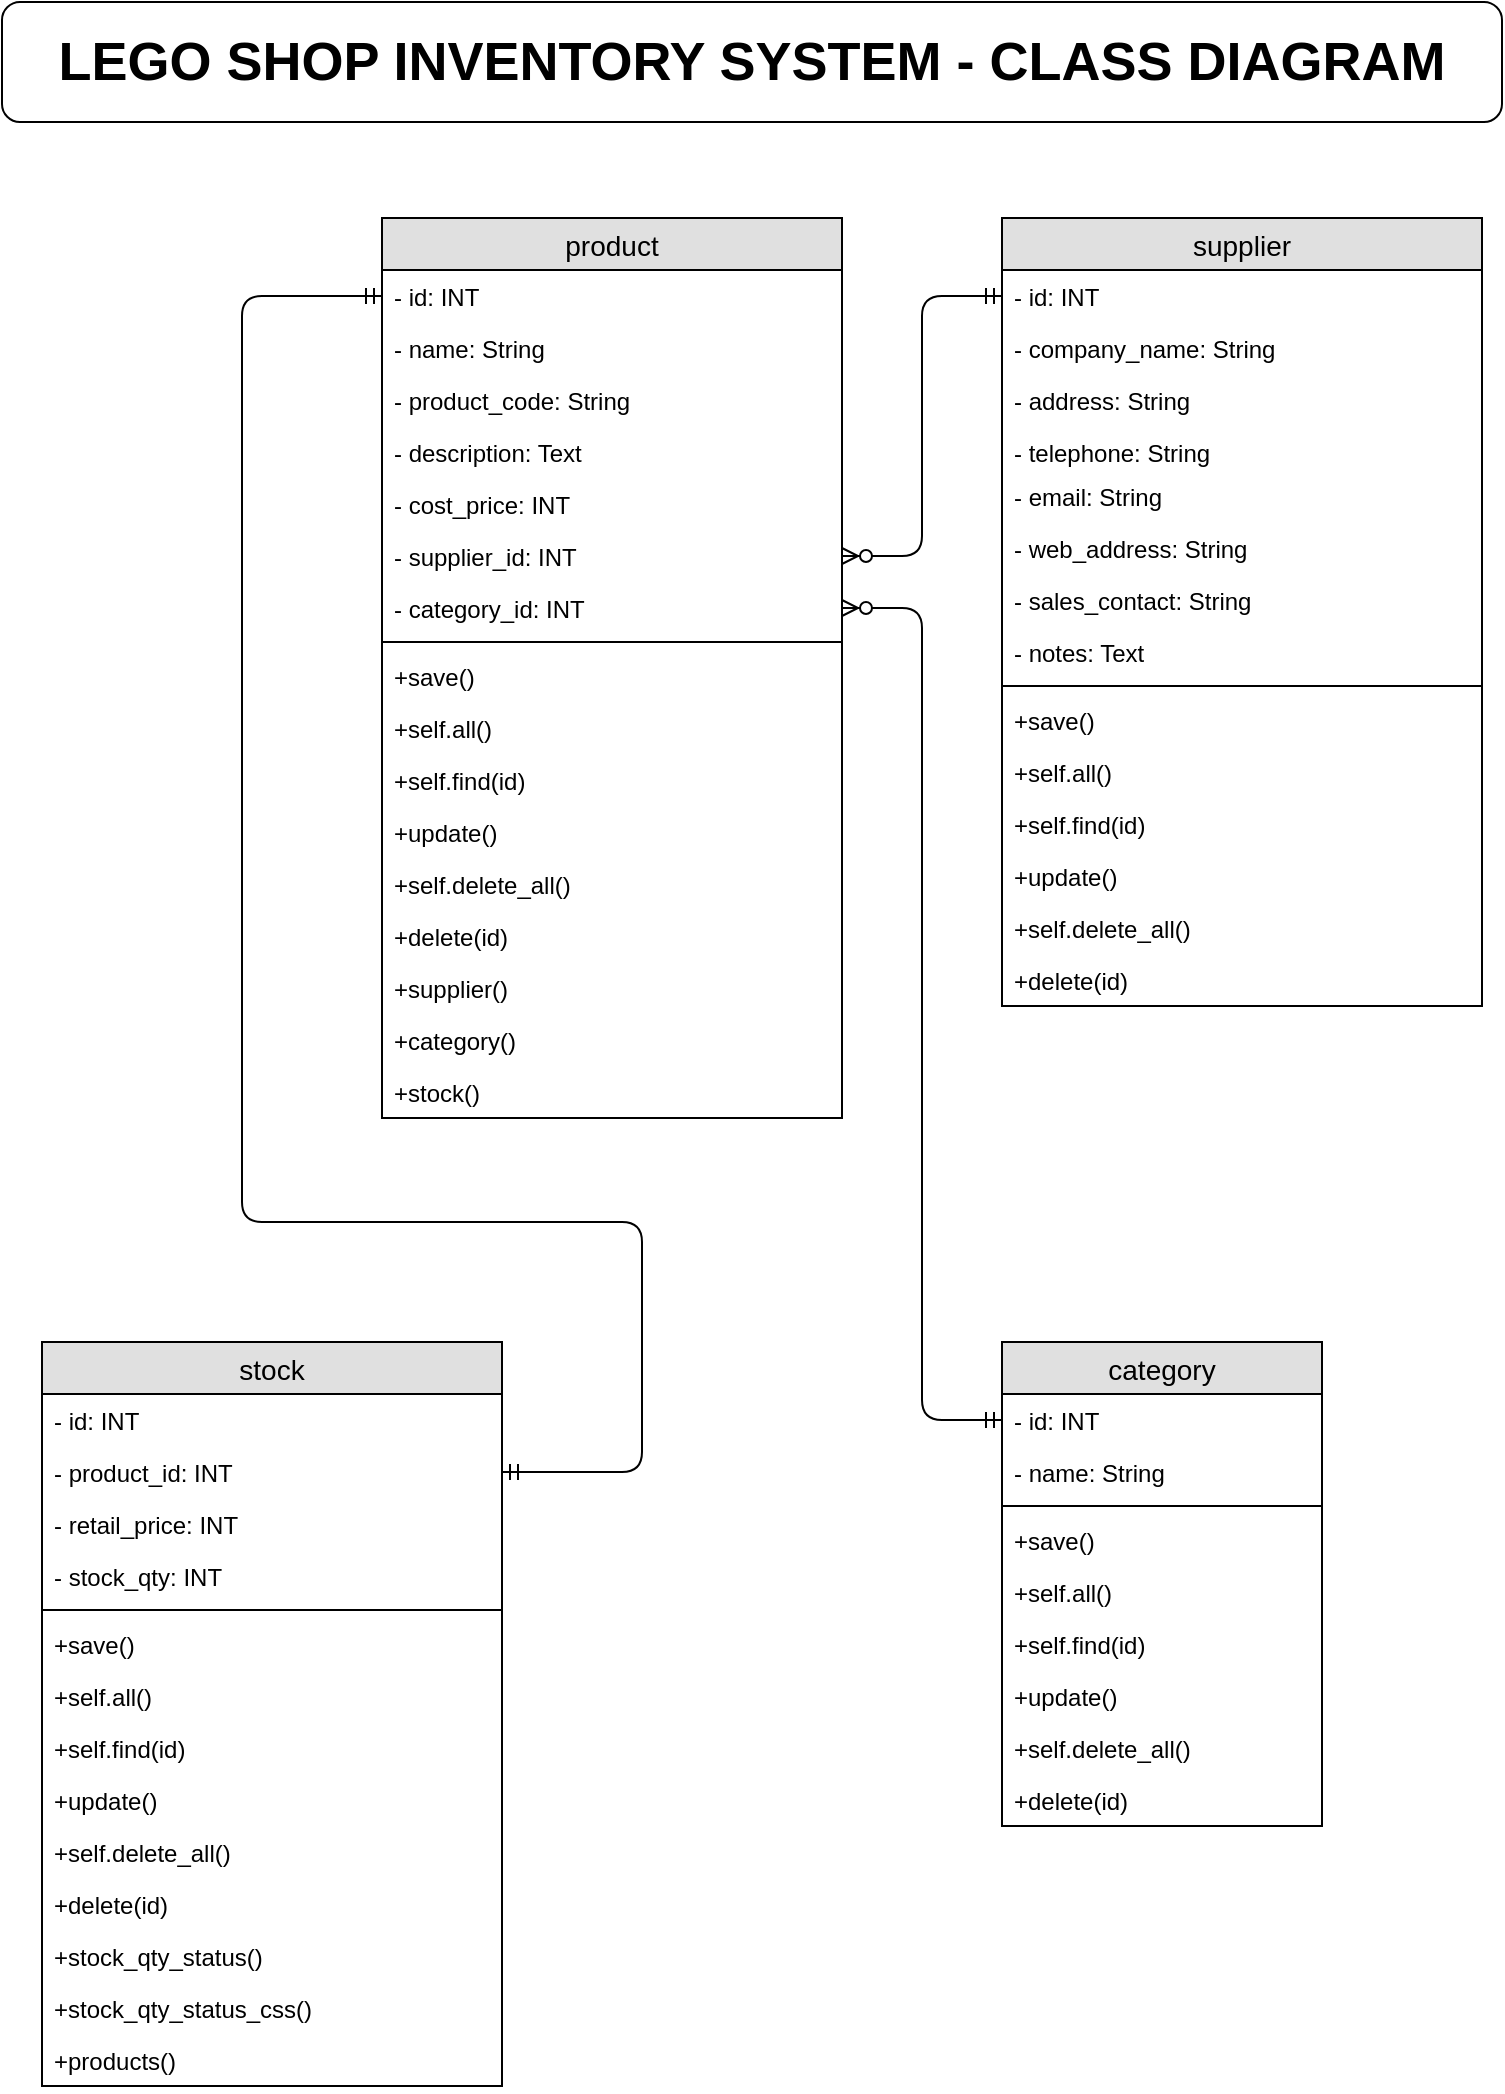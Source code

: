 <mxfile version="12.6.5" type="device"><diagram id="P8v222GKJYFz8FP36FYq" name="Page-1"><mxGraphModel dx="1351" dy="1036" grid="0" gridSize="10" guides="1" tooltips="1" connect="1" arrows="1" fold="1" page="1" pageScale="1" pageWidth="827" pageHeight="1169" math="0" shadow="0"><root><mxCell id="0"/><mxCell id="1" parent="0"/><mxCell id="-VxvdIlI4ug0TUNml89J-53" value="&lt;b&gt;&lt;font style=&quot;font-size: 27px&quot;&gt;LEGO SHOP INVENTORY SYSTEM - CLASS DIAGRAM&lt;/font&gt;&lt;/b&gt;" style="rounded=1;whiteSpace=wrap;html=1;" parent="1" vertex="1"><mxGeometry x="40" y="40" width="750" height="60" as="geometry"/></mxCell><mxCell id="-VxvdIlI4ug0TUNml89J-54" value="product" style="swimlane;fontStyle=0;childLayout=stackLayout;horizontal=1;startSize=26;fillColor=#e0e0e0;horizontalStack=0;resizeParent=1;resizeParentMax=0;resizeLast=0;collapsible=1;marginBottom=0;swimlaneFillColor=#ffffff;align=center;fontSize=14;" parent="1" vertex="1"><mxGeometry x="230" y="148" width="230" height="450" as="geometry"/></mxCell><mxCell id="-VxvdIlI4ug0TUNml89J-55" value="- id: INT" style="text;strokeColor=none;fillColor=none;spacingLeft=4;spacingRight=4;overflow=hidden;rotatable=0;points=[[0,0.5],[1,0.5]];portConstraint=eastwest;fontSize=12;" parent="-VxvdIlI4ug0TUNml89J-54" vertex="1"><mxGeometry y="26" width="230" height="26" as="geometry"/></mxCell><mxCell id="-VxvdIlI4ug0TUNml89J-56" value="- name: String" style="text;strokeColor=none;fillColor=none;spacingLeft=4;spacingRight=4;overflow=hidden;rotatable=0;points=[[0,0.5],[1,0.5]];portConstraint=eastwest;fontSize=12;" parent="-VxvdIlI4ug0TUNml89J-54" vertex="1"><mxGeometry y="52" width="230" height="26" as="geometry"/></mxCell><mxCell id="uK81vVBI_uY4Mc6KcE75-1" value="- product_code: String" style="text;strokeColor=none;fillColor=none;spacingLeft=4;spacingRight=4;overflow=hidden;rotatable=0;points=[[0,0.5],[1,0.5]];portConstraint=eastwest;fontSize=12;" parent="-VxvdIlI4ug0TUNml89J-54" vertex="1"><mxGeometry y="78" width="230" height="26" as="geometry"/></mxCell><mxCell id="-VxvdIlI4ug0TUNml89J-57" value="- description: Text" style="text;strokeColor=none;fillColor=none;spacingLeft=4;spacingRight=4;overflow=hidden;rotatable=0;points=[[0,0.5],[1,0.5]];portConstraint=eastwest;fontSize=12;" parent="-VxvdIlI4ug0TUNml89J-54" vertex="1"><mxGeometry y="104" width="230" height="26" as="geometry"/></mxCell><mxCell id="-VxvdIlI4ug0TUNml89J-58" value="- cost_price: INT" style="text;strokeColor=none;fillColor=none;spacingLeft=4;spacingRight=4;overflow=hidden;rotatable=0;points=[[0,0.5],[1,0.5]];portConstraint=eastwest;fontSize=12;" parent="-VxvdIlI4ug0TUNml89J-54" vertex="1"><mxGeometry y="130" width="230" height="26" as="geometry"/></mxCell><mxCell id="-VxvdIlI4ug0TUNml89J-59" value="- supplier_id: INT" style="text;strokeColor=none;fillColor=none;spacingLeft=4;spacingRight=4;overflow=hidden;rotatable=0;points=[[0,0.5],[1,0.5]];portConstraint=eastwest;fontSize=12;" parent="-VxvdIlI4ug0TUNml89J-54" vertex="1"><mxGeometry y="156" width="230" height="26" as="geometry"/></mxCell><mxCell id="-VxvdIlI4ug0TUNml89J-60" value="- category_id: INT" style="text;strokeColor=none;fillColor=none;spacingLeft=4;spacingRight=4;overflow=hidden;rotatable=0;points=[[0,0.5],[1,0.5]];portConstraint=eastwest;fontSize=12;" parent="-VxvdIlI4ug0TUNml89J-54" vertex="1"><mxGeometry y="182" width="230" height="26" as="geometry"/></mxCell><mxCell id="-VxvdIlI4ug0TUNml89J-92" value="" style="line;strokeWidth=1;fillColor=none;align=left;verticalAlign=middle;spacingTop=-1;spacingLeft=3;spacingRight=3;rotatable=0;labelPosition=right;points=[];portConstraint=eastwest;fontSize=12;" parent="-VxvdIlI4ug0TUNml89J-54" vertex="1"><mxGeometry y="208" width="230" height="8" as="geometry"/></mxCell><mxCell id="-VxvdIlI4ug0TUNml89J-87" value="+save()" style="text;strokeColor=none;fillColor=none;spacingLeft=4;spacingRight=4;overflow=hidden;rotatable=0;points=[[0,0.5],[1,0.5]];portConstraint=eastwest;fontSize=12;" parent="-VxvdIlI4ug0TUNml89J-54" vertex="1"><mxGeometry y="216" width="230" height="26" as="geometry"/></mxCell><mxCell id="-VxvdIlI4ug0TUNml89J-91" value="+self.all()" style="text;strokeColor=none;fillColor=none;spacingLeft=4;spacingRight=4;overflow=hidden;rotatable=0;points=[[0,0.5],[1,0.5]];portConstraint=eastwest;fontSize=12;" parent="-VxvdIlI4ug0TUNml89J-54" vertex="1"><mxGeometry y="242" width="230" height="26" as="geometry"/></mxCell><mxCell id="-VxvdIlI4ug0TUNml89J-88" value="+self.find(id)" style="text;strokeColor=none;fillColor=none;spacingLeft=4;spacingRight=4;overflow=hidden;rotatable=0;points=[[0,0.5],[1,0.5]];portConstraint=eastwest;fontSize=12;" parent="-VxvdIlI4ug0TUNml89J-54" vertex="1"><mxGeometry y="268" width="230" height="26" as="geometry"/></mxCell><mxCell id="-VxvdIlI4ug0TUNml89J-90" value="+update()" style="text;strokeColor=none;fillColor=none;spacingLeft=4;spacingRight=4;overflow=hidden;rotatable=0;points=[[0,0.5],[1,0.5]];portConstraint=eastwest;fontSize=12;" parent="-VxvdIlI4ug0TUNml89J-54" vertex="1"><mxGeometry y="294" width="230" height="26" as="geometry"/></mxCell><mxCell id="-VxvdIlI4ug0TUNml89J-89" value="+self.delete_all()" style="text;strokeColor=none;fillColor=none;spacingLeft=4;spacingRight=4;overflow=hidden;rotatable=0;points=[[0,0.5],[1,0.5]];portConstraint=eastwest;fontSize=12;" parent="-VxvdIlI4ug0TUNml89J-54" vertex="1"><mxGeometry y="320" width="230" height="26" as="geometry"/></mxCell><mxCell id="-VxvdIlI4ug0TUNml89J-107" value="+delete(id)" style="text;strokeColor=none;fillColor=none;spacingLeft=4;spacingRight=4;overflow=hidden;rotatable=0;points=[[0,0.5],[1,0.5]];portConstraint=eastwest;fontSize=12;" parent="-VxvdIlI4ug0TUNml89J-54" vertex="1"><mxGeometry y="346" width="230" height="26" as="geometry"/></mxCell><mxCell id="-VxvdIlI4ug0TUNml89J-106" value="+supplier()" style="text;strokeColor=none;fillColor=none;spacingLeft=4;spacingRight=4;overflow=hidden;rotatable=0;points=[[0,0.5],[1,0.5]];portConstraint=eastwest;fontSize=12;" parent="-VxvdIlI4ug0TUNml89J-54" vertex="1"><mxGeometry y="372" width="230" height="26" as="geometry"/></mxCell><mxCell id="q7Rk2puJGmATxKGDnHUT-1" value="+category()" style="text;strokeColor=none;fillColor=none;spacingLeft=4;spacingRight=4;overflow=hidden;rotatable=0;points=[[0,0.5],[1,0.5]];portConstraint=eastwest;fontSize=12;" vertex="1" parent="-VxvdIlI4ug0TUNml89J-54"><mxGeometry y="398" width="230" height="26" as="geometry"/></mxCell><mxCell id="uK81vVBI_uY4Mc6KcE75-2" value="+stock()" style="text;strokeColor=none;fillColor=none;spacingLeft=4;spacingRight=4;overflow=hidden;rotatable=0;points=[[0,0.5],[1,0.5]];portConstraint=eastwest;fontSize=12;" parent="-VxvdIlI4ug0TUNml89J-54" vertex="1"><mxGeometry y="424" width="230" height="26" as="geometry"/></mxCell><mxCell id="-VxvdIlI4ug0TUNml89J-61" value="supplier" style="swimlane;fontStyle=0;childLayout=stackLayout;horizontal=1;startSize=26;fillColor=#e0e0e0;horizontalStack=0;resizeParent=1;resizeParentMax=0;resizeLast=0;collapsible=1;marginBottom=0;swimlaneFillColor=#ffffff;align=center;fontSize=14;" parent="1" vertex="1"><mxGeometry x="540" y="148" width="240" height="394" as="geometry"/></mxCell><mxCell id="-VxvdIlI4ug0TUNml89J-62" value="- id: INT" style="text;strokeColor=none;fillColor=none;spacingLeft=4;spacingRight=4;overflow=hidden;rotatable=0;points=[[0,0.5],[1,0.5]];portConstraint=eastwest;fontSize=12;" parent="-VxvdIlI4ug0TUNml89J-61" vertex="1"><mxGeometry y="26" width="240" height="26" as="geometry"/></mxCell><mxCell id="-VxvdIlI4ug0TUNml89J-63" value="- company_name: String" style="text;strokeColor=none;fillColor=none;spacingLeft=4;spacingRight=4;overflow=hidden;rotatable=0;points=[[0,0.5],[1,0.5]];portConstraint=eastwest;fontSize=12;" parent="-VxvdIlI4ug0TUNml89J-61" vertex="1"><mxGeometry y="52" width="240" height="26" as="geometry"/></mxCell><mxCell id="-VxvdIlI4ug0TUNml89J-64" value="- address: String" style="text;strokeColor=none;fillColor=none;spacingLeft=4;spacingRight=4;overflow=hidden;rotatable=0;points=[[0,0.5],[1,0.5]];portConstraint=eastwest;fontSize=12;" parent="-VxvdIlI4ug0TUNml89J-61" vertex="1"><mxGeometry y="78" width="240" height="26" as="geometry"/></mxCell><mxCell id="-VxvdIlI4ug0TUNml89J-65" value="- telephone: String" style="text;strokeColor=none;fillColor=none;spacingLeft=4;spacingRight=4;overflow=hidden;rotatable=0;points=[[0,0.5],[1,0.5]];portConstraint=eastwest;fontSize=12;" parent="-VxvdIlI4ug0TUNml89J-61" vertex="1"><mxGeometry y="104" width="240" height="22" as="geometry"/></mxCell><mxCell id="-VxvdIlI4ug0TUNml89J-66" value="- email: String" style="text;strokeColor=none;fillColor=none;spacingLeft=4;spacingRight=4;overflow=hidden;rotatable=0;points=[[0,0.5],[1,0.5]];portConstraint=eastwest;fontSize=12;" parent="-VxvdIlI4ug0TUNml89J-61" vertex="1"><mxGeometry y="126" width="240" height="26" as="geometry"/></mxCell><mxCell id="-VxvdIlI4ug0TUNml89J-67" value="- web_address: String" style="text;strokeColor=none;fillColor=none;spacingLeft=4;spacingRight=4;overflow=hidden;rotatable=0;points=[[0,0.5],[1,0.5]];portConstraint=eastwest;fontSize=12;" parent="-VxvdIlI4ug0TUNml89J-61" vertex="1"><mxGeometry y="152" width="240" height="26" as="geometry"/></mxCell><mxCell id="-VxvdIlI4ug0TUNml89J-68" value="- sales_contact: String" style="text;strokeColor=none;fillColor=none;spacingLeft=4;spacingRight=4;overflow=hidden;rotatable=0;points=[[0,0.5],[1,0.5]];portConstraint=eastwest;fontSize=12;" parent="-VxvdIlI4ug0TUNml89J-61" vertex="1"><mxGeometry y="178" width="240" height="26" as="geometry"/></mxCell><mxCell id="-VxvdIlI4ug0TUNml89J-69" value="- notes: Text" style="text;strokeColor=none;fillColor=none;spacingLeft=4;spacingRight=4;overflow=hidden;rotatable=0;points=[[0,0.5],[1,0.5]];portConstraint=eastwest;fontSize=12;" parent="-VxvdIlI4ug0TUNml89J-61" vertex="1"><mxGeometry y="204" width="240" height="26" as="geometry"/></mxCell><mxCell id="-VxvdIlI4ug0TUNml89J-105" value="" style="line;strokeWidth=1;fillColor=none;align=left;verticalAlign=middle;spacingTop=-1;spacingLeft=3;spacingRight=3;rotatable=0;labelPosition=right;points=[];portConstraint=eastwest;fontSize=12;" parent="-VxvdIlI4ug0TUNml89J-61" vertex="1"><mxGeometry y="230" width="240" height="8" as="geometry"/></mxCell><mxCell id="-VxvdIlI4ug0TUNml89J-108" value="+save()" style="text;strokeColor=none;fillColor=none;spacingLeft=4;spacingRight=4;overflow=hidden;rotatable=0;points=[[0,0.5],[1,0.5]];portConstraint=eastwest;fontSize=12;" parent="-VxvdIlI4ug0TUNml89J-61" vertex="1"><mxGeometry y="238" width="240" height="26" as="geometry"/></mxCell><mxCell id="-VxvdIlI4ug0TUNml89J-109" value="+self.all()" style="text;strokeColor=none;fillColor=none;spacingLeft=4;spacingRight=4;overflow=hidden;rotatable=0;points=[[0,0.5],[1,0.5]];portConstraint=eastwest;fontSize=12;" parent="-VxvdIlI4ug0TUNml89J-61" vertex="1"><mxGeometry y="264" width="240" height="26" as="geometry"/></mxCell><mxCell id="-VxvdIlI4ug0TUNml89J-110" value="+self.find(id)" style="text;strokeColor=none;fillColor=none;spacingLeft=4;spacingRight=4;overflow=hidden;rotatable=0;points=[[0,0.5],[1,0.5]];portConstraint=eastwest;fontSize=12;" parent="-VxvdIlI4ug0TUNml89J-61" vertex="1"><mxGeometry y="290" width="240" height="26" as="geometry"/></mxCell><mxCell id="-VxvdIlI4ug0TUNml89J-111" value="+update()" style="text;strokeColor=none;fillColor=none;spacingLeft=4;spacingRight=4;overflow=hidden;rotatable=0;points=[[0,0.5],[1,0.5]];portConstraint=eastwest;fontSize=12;" parent="-VxvdIlI4ug0TUNml89J-61" vertex="1"><mxGeometry y="316" width="240" height="26" as="geometry"/></mxCell><mxCell id="-VxvdIlI4ug0TUNml89J-112" value="+self.delete_all()" style="text;strokeColor=none;fillColor=none;spacingLeft=4;spacingRight=4;overflow=hidden;rotatable=0;points=[[0,0.5],[1,0.5]];portConstraint=eastwest;fontSize=12;" parent="-VxvdIlI4ug0TUNml89J-61" vertex="1"><mxGeometry y="342" width="240" height="26" as="geometry"/></mxCell><mxCell id="-VxvdIlI4ug0TUNml89J-113" value="+delete(id)" style="text;strokeColor=none;fillColor=none;spacingLeft=4;spacingRight=4;overflow=hidden;rotatable=0;points=[[0,0.5],[1,0.5]];portConstraint=eastwest;fontSize=12;" parent="-VxvdIlI4ug0TUNml89J-61" vertex="1"><mxGeometry y="368" width="240" height="26" as="geometry"/></mxCell><mxCell id="-VxvdIlI4ug0TUNml89J-70" value="stock" style="swimlane;fontStyle=0;childLayout=stackLayout;horizontal=1;startSize=26;fillColor=#e0e0e0;horizontalStack=0;resizeParent=1;resizeParentMax=0;resizeLast=0;collapsible=1;marginBottom=0;swimlaneFillColor=#ffffff;align=center;fontSize=14;" parent="1" vertex="1"><mxGeometry x="60" y="710" width="230" height="372" as="geometry"/></mxCell><mxCell id="-VxvdIlI4ug0TUNml89J-71" value="- id: INT" style="text;strokeColor=none;fillColor=none;spacingLeft=4;spacingRight=4;overflow=hidden;rotatable=0;points=[[0,0.5],[1,0.5]];portConstraint=eastwest;fontSize=12;" parent="-VxvdIlI4ug0TUNml89J-70" vertex="1"><mxGeometry y="26" width="230" height="26" as="geometry"/></mxCell><mxCell id="-VxvdIlI4ug0TUNml89J-72" value="- product_id: INT" style="text;strokeColor=none;fillColor=none;spacingLeft=4;spacingRight=4;overflow=hidden;rotatable=0;points=[[0,0.5],[1,0.5]];portConstraint=eastwest;fontSize=12;" parent="-VxvdIlI4ug0TUNml89J-70" vertex="1"><mxGeometry y="52" width="230" height="26" as="geometry"/></mxCell><mxCell id="-VxvdIlI4ug0TUNml89J-73" value="- retail_price: INT" style="text;strokeColor=none;fillColor=none;spacingLeft=4;spacingRight=4;overflow=hidden;rotatable=0;points=[[0,0.5],[1,0.5]];portConstraint=eastwest;fontSize=12;" parent="-VxvdIlI4ug0TUNml89J-70" vertex="1"><mxGeometry y="78" width="230" height="26" as="geometry"/></mxCell><mxCell id="-VxvdIlI4ug0TUNml89J-74" value="- stock_qty: INT" style="text;strokeColor=none;fillColor=none;spacingLeft=4;spacingRight=4;overflow=hidden;rotatable=0;points=[[0,0.5],[1,0.5]];portConstraint=eastwest;fontSize=12;" parent="-VxvdIlI4ug0TUNml89J-70" vertex="1"><mxGeometry y="104" width="230" height="26" as="geometry"/></mxCell><mxCell id="-VxvdIlI4ug0TUNml89J-85" value="" style="line;strokeWidth=1;fillColor=none;align=left;verticalAlign=middle;spacingTop=-1;spacingLeft=3;spacingRight=3;rotatable=0;labelPosition=right;points=[];portConstraint=eastwest;fontSize=12;" parent="-VxvdIlI4ug0TUNml89J-70" vertex="1"><mxGeometry y="130" width="230" height="8" as="geometry"/></mxCell><mxCell id="-VxvdIlI4ug0TUNml89J-121" value="+save()" style="text;strokeColor=none;fillColor=none;spacingLeft=4;spacingRight=4;overflow=hidden;rotatable=0;points=[[0,0.5],[1,0.5]];portConstraint=eastwest;fontSize=12;" parent="-VxvdIlI4ug0TUNml89J-70" vertex="1"><mxGeometry y="138" width="230" height="26" as="geometry"/></mxCell><mxCell id="-VxvdIlI4ug0TUNml89J-122" value="+self.all()" style="text;strokeColor=none;fillColor=none;spacingLeft=4;spacingRight=4;overflow=hidden;rotatable=0;points=[[0,0.5],[1,0.5]];portConstraint=eastwest;fontSize=12;" parent="-VxvdIlI4ug0TUNml89J-70" vertex="1"><mxGeometry y="164" width="230" height="26" as="geometry"/></mxCell><mxCell id="-VxvdIlI4ug0TUNml89J-123" value="+self.find(id)" style="text;strokeColor=none;fillColor=none;spacingLeft=4;spacingRight=4;overflow=hidden;rotatable=0;points=[[0,0.5],[1,0.5]];portConstraint=eastwest;fontSize=12;" parent="-VxvdIlI4ug0TUNml89J-70" vertex="1"><mxGeometry y="190" width="230" height="26" as="geometry"/></mxCell><mxCell id="-VxvdIlI4ug0TUNml89J-124" value="+update()" style="text;strokeColor=none;fillColor=none;spacingLeft=4;spacingRight=4;overflow=hidden;rotatable=0;points=[[0,0.5],[1,0.5]];portConstraint=eastwest;fontSize=12;" parent="-VxvdIlI4ug0TUNml89J-70" vertex="1"><mxGeometry y="216" width="230" height="26" as="geometry"/></mxCell><mxCell id="-VxvdIlI4ug0TUNml89J-125" value="+self.delete_all()" style="text;strokeColor=none;fillColor=none;spacingLeft=4;spacingRight=4;overflow=hidden;rotatable=0;points=[[0,0.5],[1,0.5]];portConstraint=eastwest;fontSize=12;" parent="-VxvdIlI4ug0TUNml89J-70" vertex="1"><mxGeometry y="242" width="230" height="26" as="geometry"/></mxCell><mxCell id="-VxvdIlI4ug0TUNml89J-126" value="+delete(id)" style="text;strokeColor=none;fillColor=none;spacingLeft=4;spacingRight=4;overflow=hidden;rotatable=0;points=[[0,0.5],[1,0.5]];portConstraint=eastwest;fontSize=12;" parent="-VxvdIlI4ug0TUNml89J-70" vertex="1"><mxGeometry y="268" width="230" height="26" as="geometry"/></mxCell><mxCell id="-VxvdIlI4ug0TUNml89J-84" value="+stock_qty_status()" style="text;strokeColor=none;fillColor=none;spacingLeft=4;spacingRight=4;overflow=hidden;rotatable=0;points=[[0,0.5],[1,0.5]];portConstraint=eastwest;fontSize=12;" parent="-VxvdIlI4ug0TUNml89J-70" vertex="1"><mxGeometry y="294" width="230" height="26" as="geometry"/></mxCell><mxCell id="-VxvdIlI4ug0TUNml89J-81" value="+stock_qty_status_css()" style="text;strokeColor=none;fillColor=none;spacingLeft=4;spacingRight=4;overflow=hidden;rotatable=0;points=[[0,0.5],[1,0.5]];portConstraint=eastwest;fontSize=12;" parent="-VxvdIlI4ug0TUNml89J-70" vertex="1"><mxGeometry y="320" width="230" height="26" as="geometry"/></mxCell><mxCell id="-VxvdIlI4ug0TUNml89J-127" value="+products()" style="text;strokeColor=none;fillColor=none;spacingLeft=4;spacingRight=4;overflow=hidden;rotatable=0;points=[[0,0.5],[1,0.5]];portConstraint=eastwest;fontSize=12;" parent="-VxvdIlI4ug0TUNml89J-70" vertex="1"><mxGeometry y="346" width="230" height="26" as="geometry"/></mxCell><mxCell id="-VxvdIlI4ug0TUNml89J-75" value="category" style="swimlane;fontStyle=0;childLayout=stackLayout;horizontal=1;startSize=26;fillColor=#e0e0e0;horizontalStack=0;resizeParent=1;resizeParentMax=0;resizeLast=0;collapsible=1;marginBottom=0;swimlaneFillColor=#ffffff;align=center;fontSize=14;" parent="1" vertex="1"><mxGeometry x="540" y="710" width="160" height="242" as="geometry"/></mxCell><mxCell id="-VxvdIlI4ug0TUNml89J-76" value="- id: INT" style="text;strokeColor=none;fillColor=none;spacingLeft=4;spacingRight=4;overflow=hidden;rotatable=0;points=[[0,0.5],[1,0.5]];portConstraint=eastwest;fontSize=12;" parent="-VxvdIlI4ug0TUNml89J-75" vertex="1"><mxGeometry y="26" width="160" height="26" as="geometry"/></mxCell><mxCell id="-VxvdIlI4ug0TUNml89J-77" value="- name: String" style="text;strokeColor=none;fillColor=none;spacingLeft=4;spacingRight=4;overflow=hidden;rotatable=0;points=[[0,0.5],[1,0.5]];portConstraint=eastwest;fontSize=12;" parent="-VxvdIlI4ug0TUNml89J-75" vertex="1"><mxGeometry y="52" width="160" height="26" as="geometry"/></mxCell><mxCell id="-VxvdIlI4ug0TUNml89J-98" value="" style="line;strokeWidth=1;fillColor=none;align=left;verticalAlign=middle;spacingTop=-1;spacingLeft=3;spacingRight=3;rotatable=0;labelPosition=right;points=[];portConstraint=eastwest;fontSize=12;" parent="-VxvdIlI4ug0TUNml89J-75" vertex="1"><mxGeometry y="78" width="160" height="8" as="geometry"/></mxCell><mxCell id="-VxvdIlI4ug0TUNml89J-115" value="+save()" style="text;strokeColor=none;fillColor=none;spacingLeft=4;spacingRight=4;overflow=hidden;rotatable=0;points=[[0,0.5],[1,0.5]];portConstraint=eastwest;fontSize=12;" parent="-VxvdIlI4ug0TUNml89J-75" vertex="1"><mxGeometry y="86" width="160" height="26" as="geometry"/></mxCell><mxCell id="-VxvdIlI4ug0TUNml89J-116" value="+self.all()" style="text;strokeColor=none;fillColor=none;spacingLeft=4;spacingRight=4;overflow=hidden;rotatable=0;points=[[0,0.5],[1,0.5]];portConstraint=eastwest;fontSize=12;" parent="-VxvdIlI4ug0TUNml89J-75" vertex="1"><mxGeometry y="112" width="160" height="26" as="geometry"/></mxCell><mxCell id="-VxvdIlI4ug0TUNml89J-117" value="+self.find(id)" style="text;strokeColor=none;fillColor=none;spacingLeft=4;spacingRight=4;overflow=hidden;rotatable=0;points=[[0,0.5],[1,0.5]];portConstraint=eastwest;fontSize=12;" parent="-VxvdIlI4ug0TUNml89J-75" vertex="1"><mxGeometry y="138" width="160" height="26" as="geometry"/></mxCell><mxCell id="-VxvdIlI4ug0TUNml89J-118" value="+update()" style="text;strokeColor=none;fillColor=none;spacingLeft=4;spacingRight=4;overflow=hidden;rotatable=0;points=[[0,0.5],[1,0.5]];portConstraint=eastwest;fontSize=12;" parent="-VxvdIlI4ug0TUNml89J-75" vertex="1"><mxGeometry y="164" width="160" height="26" as="geometry"/></mxCell><mxCell id="-VxvdIlI4ug0TUNml89J-119" value="+self.delete_all()" style="text;strokeColor=none;fillColor=none;spacingLeft=4;spacingRight=4;overflow=hidden;rotatable=0;points=[[0,0.5],[1,0.5]];portConstraint=eastwest;fontSize=12;" parent="-VxvdIlI4ug0TUNml89J-75" vertex="1"><mxGeometry y="190" width="160" height="26" as="geometry"/></mxCell><mxCell id="-VxvdIlI4ug0TUNml89J-120" value="+delete(id)" style="text;strokeColor=none;fillColor=none;spacingLeft=4;spacingRight=4;overflow=hidden;rotatable=0;points=[[0,0.5],[1,0.5]];portConstraint=eastwest;fontSize=12;" parent="-VxvdIlI4ug0TUNml89J-75" vertex="1"><mxGeometry y="216" width="160" height="26" as="geometry"/></mxCell><mxCell id="-VxvdIlI4ug0TUNml89J-78" value="" style="edgeStyle=orthogonalEdgeStyle;fontSize=12;html=1;endArrow=ERzeroToMany;startArrow=ERmandOne;exitX=0;exitY=0.5;exitDx=0;exitDy=0;entryX=1;entryY=0.5;entryDx=0;entryDy=0;" parent="1" source="-VxvdIlI4ug0TUNml89J-76" target="-VxvdIlI4ug0TUNml89J-60" edge="1"><mxGeometry width="100" height="100" relative="1" as="geometry"><mxPoint x="290" y="430" as="sourcePoint"/><mxPoint x="390" y="330" as="targetPoint"/><Array as="points"><mxPoint x="500" y="749"/><mxPoint x="500" y="343"/></Array></mxGeometry></mxCell><mxCell id="-VxvdIlI4ug0TUNml89J-79" value="" style="fontSize=12;html=1;endArrow=ERzeroToMany;startArrow=ERmandOne;exitX=0;exitY=0.5;exitDx=0;exitDy=0;entryX=1;entryY=0.5;entryDx=0;entryDy=0;edgeStyle=orthogonalEdgeStyle;" parent="1" source="-VxvdIlI4ug0TUNml89J-62" target="-VxvdIlI4ug0TUNml89J-59" edge="1"><mxGeometry width="100" height="100" relative="1" as="geometry"><mxPoint x="330" y="150" as="sourcePoint"/><mxPoint x="430" y="50" as="targetPoint"/><Array as="points"><mxPoint x="500" y="187"/><mxPoint x="500" y="317"/></Array></mxGeometry></mxCell><mxCell id="-VxvdIlI4ug0TUNml89J-80" value="" style="edgeStyle=orthogonalEdgeStyle;fontSize=12;html=1;endArrow=ERmandOne;startArrow=ERmandOne;entryX=0;entryY=0.5;entryDx=0;entryDy=0;exitX=1;exitY=0.5;exitDx=0;exitDy=0;" parent="1" source="-VxvdIlI4ug0TUNml89J-72" target="-VxvdIlI4ug0TUNml89J-55" edge="1"><mxGeometry width="100" height="100" relative="1" as="geometry"><mxPoint x="260" y="560" as="sourcePoint"/><mxPoint x="360" y="460" as="targetPoint"/><Array as="points"><mxPoint x="360" y="775"/><mxPoint x="360" y="650"/><mxPoint x="160" y="650"/><mxPoint x="160" y="187"/></Array></mxGeometry></mxCell></root></mxGraphModel></diagram></mxfile>